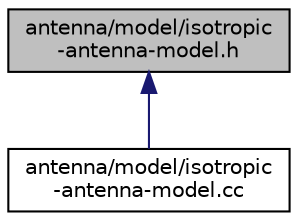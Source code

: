 digraph "antenna/model/isotropic-antenna-model.h"
{
  edge [fontname="Helvetica",fontsize="10",labelfontname="Helvetica",labelfontsize="10"];
  node [fontname="Helvetica",fontsize="10",shape=record];
  Node1 [label="antenna/model/isotropic\l-antenna-model.h",height=0.2,width=0.4,color="black", fillcolor="grey75", style="filled", fontcolor="black"];
  Node1 -> Node2 [dir="back",color="midnightblue",fontsize="10",style="solid"];
  Node2 [label="antenna/model/isotropic\l-antenna-model.cc",height=0.2,width=0.4,color="black", fillcolor="white", style="filled",URL="$db/d07/isotropic-antenna-model_8cc.html"];
}
